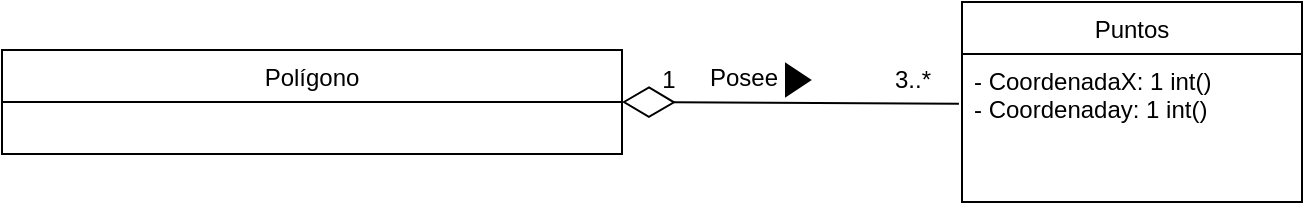 <mxfile>
    <diagram id="UEYnVdVgfolA4LLIZkRP" name="Página-1">
        <mxGraphModel dx="807" dy="463" grid="1" gridSize="10" guides="1" tooltips="1" connect="1" arrows="1" fold="1" page="1" pageScale="1" pageWidth="827" pageHeight="1169" math="0" shadow="0">
            <root>
                <mxCell id="0"/>
                <mxCell id="1" parent="0"/>
                <mxCell id="2" value="Polígono" style="swimlane;fontStyle=0;childLayout=stackLayout;horizontal=1;startSize=26;fillColor=none;horizontalStack=0;resizeParent=1;resizeParentMax=0;resizeLast=0;collapsible=1;marginBottom=0;" parent="1" vertex="1">
                    <mxGeometry x="80" y="240" width="310" height="52" as="geometry"/>
                </mxCell>
                <mxCell id="7" value="Puntos" style="swimlane;fontStyle=0;childLayout=stackLayout;horizontal=1;startSize=26;fillColor=none;horizontalStack=0;resizeParent=1;resizeParentMax=0;resizeLast=0;collapsible=1;marginBottom=0;" parent="1" vertex="1">
                    <mxGeometry x="560" y="216" width="170" height="100" as="geometry"/>
                </mxCell>
                <mxCell id="8" value="- CoordenadaX: 1 int()&#10;- Coordenaday: 1 int()" style="text;strokeColor=none;fillColor=none;align=left;verticalAlign=top;spacingLeft=4;spacingRight=4;overflow=hidden;rotatable=0;points=[[0,0.5],[1,0.5]];portConstraint=eastwest;" parent="7" vertex="1">
                    <mxGeometry y="26" width="170" height="74" as="geometry"/>
                </mxCell>
                <mxCell id="11" value="" style="endArrow=diamondThin;endFill=0;endSize=24;html=1;entryX=1;entryY=0.5;entryDx=0;entryDy=0;exitX=-0.009;exitY=0.336;exitDx=0;exitDy=0;exitPerimeter=0;" parent="1" source="8" target="2" edge="1">
                    <mxGeometry width="160" relative="1" as="geometry">
                        <mxPoint x="540" y="260" as="sourcePoint"/>
                        <mxPoint x="640" y="300" as="targetPoint"/>
                    </mxGeometry>
                </mxCell>
                <mxCell id="12" value="1" style="text;html=1;align=center;verticalAlign=middle;resizable=0;points=[];autosize=1;strokeColor=none;fillColor=none;" vertex="1" parent="1">
                    <mxGeometry x="398" y="240" width="30" height="30" as="geometry"/>
                </mxCell>
                <mxCell id="13" value="3..*" style="text;html=1;align=center;verticalAlign=middle;resizable=0;points=[];autosize=1;strokeColor=none;fillColor=none;" vertex="1" parent="1">
                    <mxGeometry x="515" y="240" width="40" height="30" as="geometry"/>
                </mxCell>
                <mxCell id="14" value="Posee" style="text;strokeColor=none;fillColor=none;align=left;verticalAlign=top;spacingLeft=4;spacingRight=4;overflow=hidden;rotatable=0;points=[[0,0.5],[1,0.5]];portConstraint=eastwest;" vertex="1" parent="1">
                    <mxGeometry x="428" y="240" width="100" height="26" as="geometry"/>
                </mxCell>
                <mxCell id="15" value="" style="triangle;whiteSpace=wrap;html=1;flipH=1;fillColor=#000000;rotation=-180;" vertex="1" parent="1">
                    <mxGeometry x="472" y="247" width="12" height="16" as="geometry"/>
                </mxCell>
            </root>
        </mxGraphModel>
    </diagram>
</mxfile>
